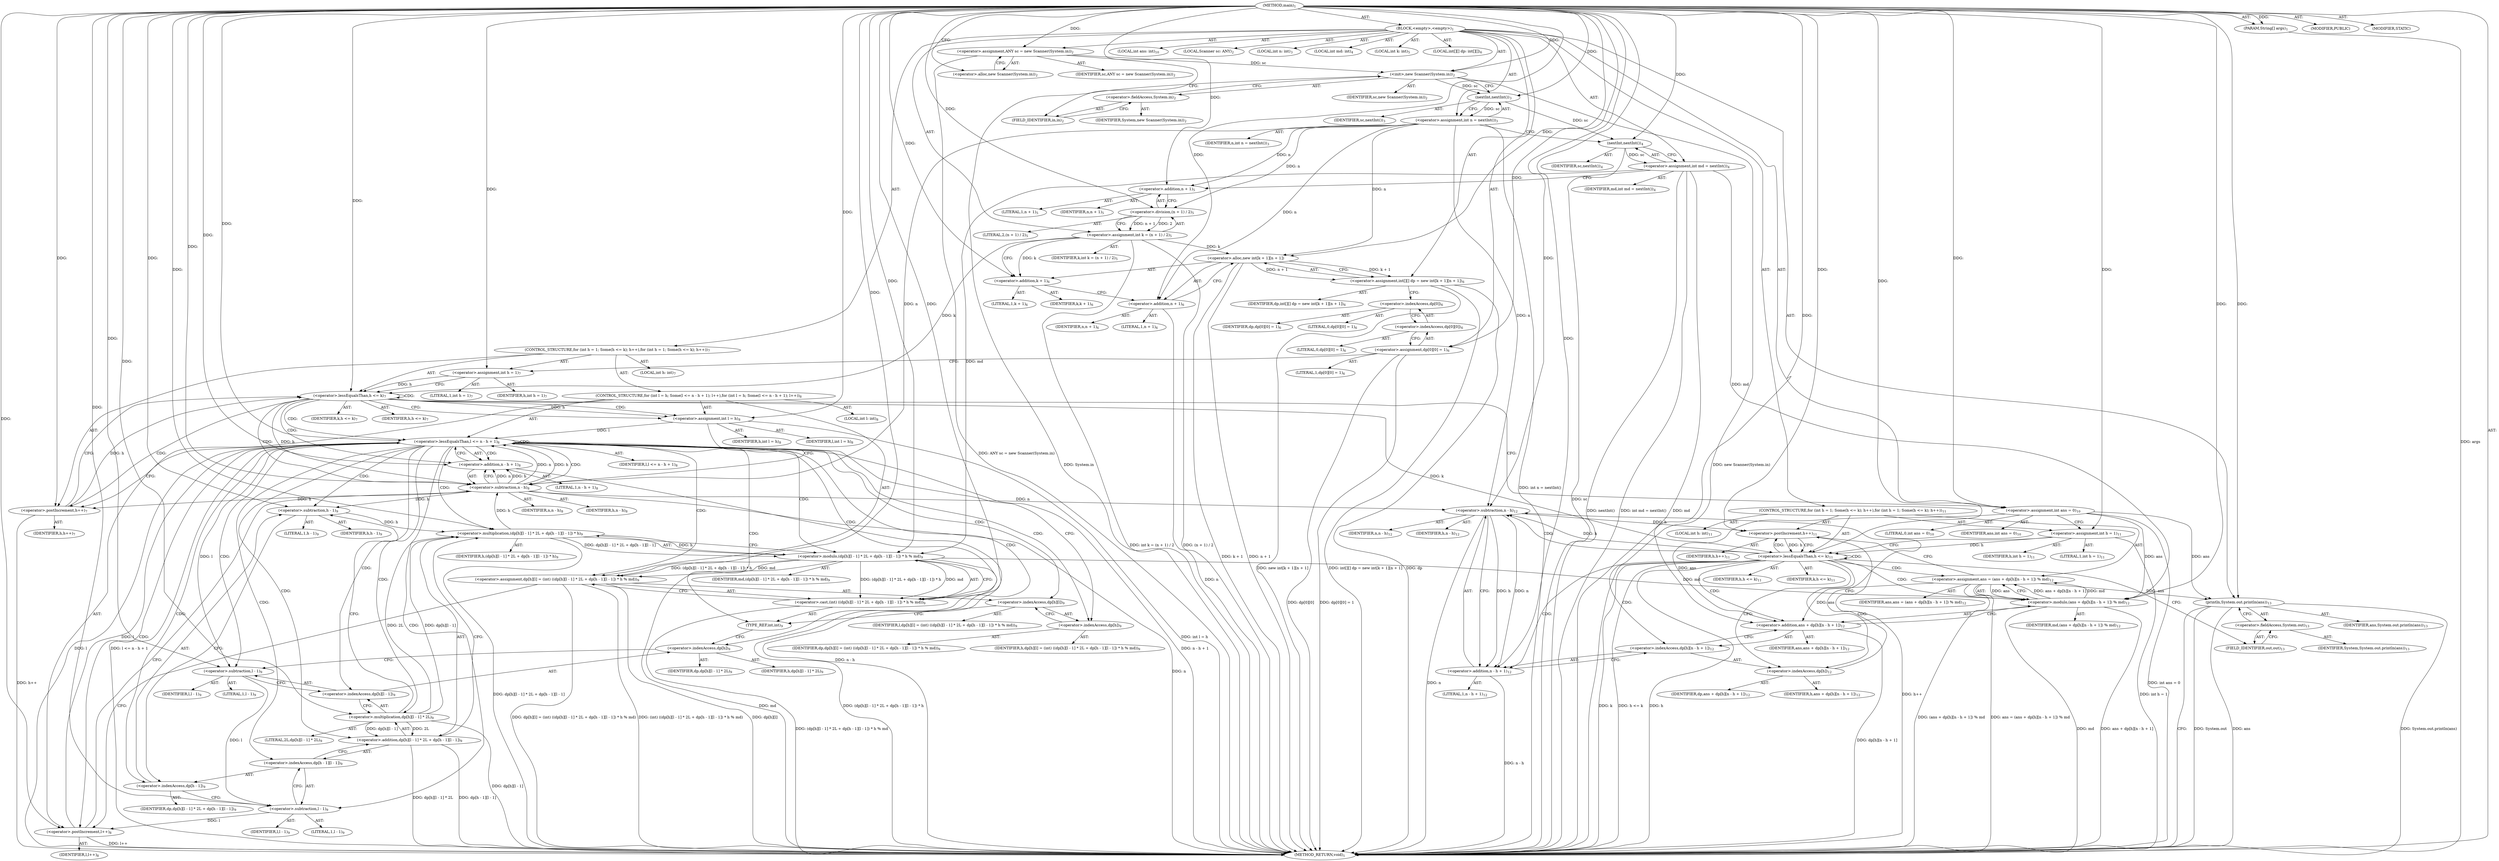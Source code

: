 digraph "main" {  
"19" [label = <(METHOD,main)<SUB>1</SUB>> ]
"20" [label = <(PARAM,String[] args)<SUB>1</SUB>> ]
"21" [label = <(BLOCK,&lt;empty&gt;,&lt;empty&gt;)<SUB>1</SUB>> ]
"4" [label = <(LOCAL,Scanner sc: ANY)<SUB>2</SUB>> ]
"22" [label = <(&lt;operator&gt;.assignment,ANY sc = new Scanner(System.in))<SUB>2</SUB>> ]
"23" [label = <(IDENTIFIER,sc,ANY sc = new Scanner(System.in))<SUB>2</SUB>> ]
"24" [label = <(&lt;operator&gt;.alloc,new Scanner(System.in))<SUB>2</SUB>> ]
"25" [label = <(&lt;init&gt;,new Scanner(System.in))<SUB>2</SUB>> ]
"3" [label = <(IDENTIFIER,sc,new Scanner(System.in))<SUB>2</SUB>> ]
"26" [label = <(&lt;operator&gt;.fieldAccess,System.in)<SUB>2</SUB>> ]
"27" [label = <(IDENTIFIER,System,new Scanner(System.in))<SUB>2</SUB>> ]
"28" [label = <(FIELD_IDENTIFIER,in,in)<SUB>2</SUB>> ]
"29" [label = <(LOCAL,int n: int)<SUB>3</SUB>> ]
"30" [label = <(&lt;operator&gt;.assignment,int n = nextInt())<SUB>3</SUB>> ]
"31" [label = <(IDENTIFIER,n,int n = nextInt())<SUB>3</SUB>> ]
"32" [label = <(nextInt,nextInt())<SUB>3</SUB>> ]
"33" [label = <(IDENTIFIER,sc,nextInt())<SUB>3</SUB>> ]
"34" [label = <(LOCAL,int md: int)<SUB>4</SUB>> ]
"35" [label = <(&lt;operator&gt;.assignment,int md = nextInt())<SUB>4</SUB>> ]
"36" [label = <(IDENTIFIER,md,int md = nextInt())<SUB>4</SUB>> ]
"37" [label = <(nextInt,nextInt())<SUB>4</SUB>> ]
"38" [label = <(IDENTIFIER,sc,nextInt())<SUB>4</SUB>> ]
"39" [label = <(LOCAL,int k: int)<SUB>5</SUB>> ]
"40" [label = <(&lt;operator&gt;.assignment,int k = (n + 1) / 2)<SUB>5</SUB>> ]
"41" [label = <(IDENTIFIER,k,int k = (n + 1) / 2)<SUB>5</SUB>> ]
"42" [label = <(&lt;operator&gt;.division,(n + 1) / 2)<SUB>5</SUB>> ]
"43" [label = <(&lt;operator&gt;.addition,n + 1)<SUB>5</SUB>> ]
"44" [label = <(IDENTIFIER,n,n + 1)<SUB>5</SUB>> ]
"45" [label = <(LITERAL,1,n + 1)<SUB>5</SUB>> ]
"46" [label = <(LITERAL,2,(n + 1) / 2)<SUB>5</SUB>> ]
"47" [label = <(LOCAL,int[][] dp: int[][])<SUB>6</SUB>> ]
"48" [label = <(&lt;operator&gt;.assignment,int[][] dp = new int[k + 1][n + 1])<SUB>6</SUB>> ]
"49" [label = <(IDENTIFIER,dp,int[][] dp = new int[k + 1][n + 1])<SUB>6</SUB>> ]
"50" [label = <(&lt;operator&gt;.alloc,new int[k + 1][n + 1])> ]
"51" [label = <(&lt;operator&gt;.addition,k + 1)<SUB>6</SUB>> ]
"52" [label = <(IDENTIFIER,k,k + 1)<SUB>6</SUB>> ]
"53" [label = <(LITERAL,1,k + 1)<SUB>6</SUB>> ]
"54" [label = <(&lt;operator&gt;.addition,n + 1)<SUB>6</SUB>> ]
"55" [label = <(IDENTIFIER,n,n + 1)<SUB>6</SUB>> ]
"56" [label = <(LITERAL,1,n + 1)<SUB>6</SUB>> ]
"57" [label = <(&lt;operator&gt;.assignment,dp[0][0] = 1)<SUB>6</SUB>> ]
"58" [label = <(&lt;operator&gt;.indexAccess,dp[0][0])<SUB>6</SUB>> ]
"59" [label = <(&lt;operator&gt;.indexAccess,dp[0])<SUB>6</SUB>> ]
"60" [label = <(IDENTIFIER,dp,dp[0][0] = 1)<SUB>6</SUB>> ]
"61" [label = <(LITERAL,0,dp[0][0] = 1)<SUB>6</SUB>> ]
"62" [label = <(LITERAL,0,dp[0][0] = 1)<SUB>6</SUB>> ]
"63" [label = <(LITERAL,1,dp[0][0] = 1)<SUB>6</SUB>> ]
"64" [label = <(CONTROL_STRUCTURE,for (int h = 1; Some(h &lt;= k); h++),for (int h = 1; Some(h &lt;= k); h++))<SUB>7</SUB>> ]
"65" [label = <(LOCAL,int h: int)<SUB>7</SUB>> ]
"66" [label = <(&lt;operator&gt;.assignment,int h = 1)<SUB>7</SUB>> ]
"67" [label = <(IDENTIFIER,h,int h = 1)<SUB>7</SUB>> ]
"68" [label = <(LITERAL,1,int h = 1)<SUB>7</SUB>> ]
"69" [label = <(&lt;operator&gt;.lessEqualsThan,h &lt;= k)<SUB>7</SUB>> ]
"70" [label = <(IDENTIFIER,h,h &lt;= k)<SUB>7</SUB>> ]
"71" [label = <(IDENTIFIER,k,h &lt;= k)<SUB>7</SUB>> ]
"72" [label = <(&lt;operator&gt;.postIncrement,h++)<SUB>7</SUB>> ]
"73" [label = <(IDENTIFIER,h,h++)<SUB>7</SUB>> ]
"74" [label = <(CONTROL_STRUCTURE,for (int l = h; Some(l &lt;= n - h + 1); l++),for (int l = h; Some(l &lt;= n - h + 1); l++))<SUB>8</SUB>> ]
"75" [label = <(LOCAL,int l: int)<SUB>8</SUB>> ]
"76" [label = <(&lt;operator&gt;.assignment,int l = h)<SUB>8</SUB>> ]
"77" [label = <(IDENTIFIER,l,int l = h)<SUB>8</SUB>> ]
"78" [label = <(IDENTIFIER,h,int l = h)<SUB>8</SUB>> ]
"79" [label = <(&lt;operator&gt;.lessEqualsThan,l &lt;= n - h + 1)<SUB>8</SUB>> ]
"80" [label = <(IDENTIFIER,l,l &lt;= n - h + 1)<SUB>8</SUB>> ]
"81" [label = <(&lt;operator&gt;.addition,n - h + 1)<SUB>8</SUB>> ]
"82" [label = <(&lt;operator&gt;.subtraction,n - h)<SUB>8</SUB>> ]
"83" [label = <(IDENTIFIER,n,n - h)<SUB>8</SUB>> ]
"84" [label = <(IDENTIFIER,h,n - h)<SUB>8</SUB>> ]
"85" [label = <(LITERAL,1,n - h + 1)<SUB>8</SUB>> ]
"86" [label = <(&lt;operator&gt;.postIncrement,l++)<SUB>8</SUB>> ]
"87" [label = <(IDENTIFIER,l,l++)<SUB>8</SUB>> ]
"88" [label = <(&lt;operator&gt;.assignment,dp[h][l] = (int) ((dp[h][l - 1] * 2L + dp[h - 1][l - 1]) * h % md))<SUB>9</SUB>> ]
"89" [label = <(&lt;operator&gt;.indexAccess,dp[h][l])<SUB>9</SUB>> ]
"90" [label = <(&lt;operator&gt;.indexAccess,dp[h])<SUB>9</SUB>> ]
"91" [label = <(IDENTIFIER,dp,dp[h][l] = (int) ((dp[h][l - 1] * 2L + dp[h - 1][l - 1]) * h % md))<SUB>9</SUB>> ]
"92" [label = <(IDENTIFIER,h,dp[h][l] = (int) ((dp[h][l - 1] * 2L + dp[h - 1][l - 1]) * h % md))<SUB>9</SUB>> ]
"93" [label = <(IDENTIFIER,l,dp[h][l] = (int) ((dp[h][l - 1] * 2L + dp[h - 1][l - 1]) * h % md))<SUB>9</SUB>> ]
"94" [label = <(&lt;operator&gt;.cast,(int) ((dp[h][l - 1] * 2L + dp[h - 1][l - 1]) * h % md))<SUB>9</SUB>> ]
"95" [label = <(TYPE_REF,int,int)<SUB>9</SUB>> ]
"96" [label = <(&lt;operator&gt;.modulo,(dp[h][l - 1] * 2L + dp[h - 1][l - 1]) * h % md)<SUB>9</SUB>> ]
"97" [label = <(&lt;operator&gt;.multiplication,(dp[h][l - 1] * 2L + dp[h - 1][l - 1]) * h)<SUB>9</SUB>> ]
"98" [label = <(&lt;operator&gt;.addition,dp[h][l - 1] * 2L + dp[h - 1][l - 1])<SUB>9</SUB>> ]
"99" [label = <(&lt;operator&gt;.multiplication,dp[h][l - 1] * 2L)<SUB>9</SUB>> ]
"100" [label = <(&lt;operator&gt;.indexAccess,dp[h][l - 1])<SUB>9</SUB>> ]
"101" [label = <(&lt;operator&gt;.indexAccess,dp[h])<SUB>9</SUB>> ]
"102" [label = <(IDENTIFIER,dp,dp[h][l - 1] * 2L)<SUB>9</SUB>> ]
"103" [label = <(IDENTIFIER,h,dp[h][l - 1] * 2L)<SUB>9</SUB>> ]
"104" [label = <(&lt;operator&gt;.subtraction,l - 1)<SUB>9</SUB>> ]
"105" [label = <(IDENTIFIER,l,l - 1)<SUB>9</SUB>> ]
"106" [label = <(LITERAL,1,l - 1)<SUB>9</SUB>> ]
"107" [label = <(LITERAL,2L,dp[h][l - 1] * 2L)<SUB>9</SUB>> ]
"108" [label = <(&lt;operator&gt;.indexAccess,dp[h - 1][l - 1])<SUB>9</SUB>> ]
"109" [label = <(&lt;operator&gt;.indexAccess,dp[h - 1])<SUB>9</SUB>> ]
"110" [label = <(IDENTIFIER,dp,dp[h][l - 1] * 2L + dp[h - 1][l - 1])<SUB>9</SUB>> ]
"111" [label = <(&lt;operator&gt;.subtraction,h - 1)<SUB>9</SUB>> ]
"112" [label = <(IDENTIFIER,h,h - 1)<SUB>9</SUB>> ]
"113" [label = <(LITERAL,1,h - 1)<SUB>9</SUB>> ]
"114" [label = <(&lt;operator&gt;.subtraction,l - 1)<SUB>9</SUB>> ]
"115" [label = <(IDENTIFIER,l,l - 1)<SUB>9</SUB>> ]
"116" [label = <(LITERAL,1,l - 1)<SUB>9</SUB>> ]
"117" [label = <(IDENTIFIER,h,(dp[h][l - 1] * 2L + dp[h - 1][l - 1]) * h)<SUB>9</SUB>> ]
"118" [label = <(IDENTIFIER,md,(dp[h][l - 1] * 2L + dp[h - 1][l - 1]) * h % md)<SUB>9</SUB>> ]
"119" [label = <(LOCAL,int ans: int)<SUB>10</SUB>> ]
"120" [label = <(&lt;operator&gt;.assignment,int ans = 0)<SUB>10</SUB>> ]
"121" [label = <(IDENTIFIER,ans,int ans = 0)<SUB>10</SUB>> ]
"122" [label = <(LITERAL,0,int ans = 0)<SUB>10</SUB>> ]
"123" [label = <(CONTROL_STRUCTURE,for (int h = 1; Some(h &lt;= k); h++),for (int h = 1; Some(h &lt;= k); h++))<SUB>11</SUB>> ]
"124" [label = <(LOCAL,int h: int)<SUB>11</SUB>> ]
"125" [label = <(&lt;operator&gt;.assignment,int h = 1)<SUB>11</SUB>> ]
"126" [label = <(IDENTIFIER,h,int h = 1)<SUB>11</SUB>> ]
"127" [label = <(LITERAL,1,int h = 1)<SUB>11</SUB>> ]
"128" [label = <(&lt;operator&gt;.lessEqualsThan,h &lt;= k)<SUB>11</SUB>> ]
"129" [label = <(IDENTIFIER,h,h &lt;= k)<SUB>11</SUB>> ]
"130" [label = <(IDENTIFIER,k,h &lt;= k)<SUB>11</SUB>> ]
"131" [label = <(&lt;operator&gt;.postIncrement,h++)<SUB>11</SUB>> ]
"132" [label = <(IDENTIFIER,h,h++)<SUB>11</SUB>> ]
"133" [label = <(&lt;operator&gt;.assignment,ans = (ans + dp[h][n - h + 1]) % md)<SUB>12</SUB>> ]
"134" [label = <(IDENTIFIER,ans,ans = (ans + dp[h][n - h + 1]) % md)<SUB>12</SUB>> ]
"135" [label = <(&lt;operator&gt;.modulo,(ans + dp[h][n - h + 1]) % md)<SUB>12</SUB>> ]
"136" [label = <(&lt;operator&gt;.addition,ans + dp[h][n - h + 1])<SUB>12</SUB>> ]
"137" [label = <(IDENTIFIER,ans,ans + dp[h][n - h + 1])<SUB>12</SUB>> ]
"138" [label = <(&lt;operator&gt;.indexAccess,dp[h][n - h + 1])<SUB>12</SUB>> ]
"139" [label = <(&lt;operator&gt;.indexAccess,dp[h])<SUB>12</SUB>> ]
"140" [label = <(IDENTIFIER,dp,ans + dp[h][n - h + 1])<SUB>12</SUB>> ]
"141" [label = <(IDENTIFIER,h,ans + dp[h][n - h + 1])<SUB>12</SUB>> ]
"142" [label = <(&lt;operator&gt;.addition,n - h + 1)<SUB>12</SUB>> ]
"143" [label = <(&lt;operator&gt;.subtraction,n - h)<SUB>12</SUB>> ]
"144" [label = <(IDENTIFIER,n,n - h)<SUB>12</SUB>> ]
"145" [label = <(IDENTIFIER,h,n - h)<SUB>12</SUB>> ]
"146" [label = <(LITERAL,1,n - h + 1)<SUB>12</SUB>> ]
"147" [label = <(IDENTIFIER,md,(ans + dp[h][n - h + 1]) % md)<SUB>12</SUB>> ]
"148" [label = <(println,System.out.println(ans))<SUB>13</SUB>> ]
"149" [label = <(&lt;operator&gt;.fieldAccess,System.out)<SUB>13</SUB>> ]
"150" [label = <(IDENTIFIER,System,System.out.println(ans))<SUB>13</SUB>> ]
"151" [label = <(FIELD_IDENTIFIER,out,out)<SUB>13</SUB>> ]
"152" [label = <(IDENTIFIER,ans,System.out.println(ans))<SUB>13</SUB>> ]
"153" [label = <(MODIFIER,PUBLIC)> ]
"154" [label = <(MODIFIER,STATIC)> ]
"155" [label = <(METHOD_RETURN,void)<SUB>1</SUB>> ]
  "19" -> "20"  [ label = "AST: "] 
  "19" -> "21"  [ label = "AST: "] 
  "19" -> "153"  [ label = "AST: "] 
  "19" -> "154"  [ label = "AST: "] 
  "19" -> "155"  [ label = "AST: "] 
  "21" -> "4"  [ label = "AST: "] 
  "21" -> "22"  [ label = "AST: "] 
  "21" -> "25"  [ label = "AST: "] 
  "21" -> "29"  [ label = "AST: "] 
  "21" -> "30"  [ label = "AST: "] 
  "21" -> "34"  [ label = "AST: "] 
  "21" -> "35"  [ label = "AST: "] 
  "21" -> "39"  [ label = "AST: "] 
  "21" -> "40"  [ label = "AST: "] 
  "21" -> "47"  [ label = "AST: "] 
  "21" -> "48"  [ label = "AST: "] 
  "21" -> "57"  [ label = "AST: "] 
  "21" -> "64"  [ label = "AST: "] 
  "21" -> "119"  [ label = "AST: "] 
  "21" -> "120"  [ label = "AST: "] 
  "21" -> "123"  [ label = "AST: "] 
  "21" -> "148"  [ label = "AST: "] 
  "22" -> "23"  [ label = "AST: "] 
  "22" -> "24"  [ label = "AST: "] 
  "25" -> "3"  [ label = "AST: "] 
  "25" -> "26"  [ label = "AST: "] 
  "26" -> "27"  [ label = "AST: "] 
  "26" -> "28"  [ label = "AST: "] 
  "30" -> "31"  [ label = "AST: "] 
  "30" -> "32"  [ label = "AST: "] 
  "32" -> "33"  [ label = "AST: "] 
  "35" -> "36"  [ label = "AST: "] 
  "35" -> "37"  [ label = "AST: "] 
  "37" -> "38"  [ label = "AST: "] 
  "40" -> "41"  [ label = "AST: "] 
  "40" -> "42"  [ label = "AST: "] 
  "42" -> "43"  [ label = "AST: "] 
  "42" -> "46"  [ label = "AST: "] 
  "43" -> "44"  [ label = "AST: "] 
  "43" -> "45"  [ label = "AST: "] 
  "48" -> "49"  [ label = "AST: "] 
  "48" -> "50"  [ label = "AST: "] 
  "50" -> "51"  [ label = "AST: "] 
  "50" -> "54"  [ label = "AST: "] 
  "51" -> "52"  [ label = "AST: "] 
  "51" -> "53"  [ label = "AST: "] 
  "54" -> "55"  [ label = "AST: "] 
  "54" -> "56"  [ label = "AST: "] 
  "57" -> "58"  [ label = "AST: "] 
  "57" -> "63"  [ label = "AST: "] 
  "58" -> "59"  [ label = "AST: "] 
  "58" -> "62"  [ label = "AST: "] 
  "59" -> "60"  [ label = "AST: "] 
  "59" -> "61"  [ label = "AST: "] 
  "64" -> "65"  [ label = "AST: "] 
  "64" -> "66"  [ label = "AST: "] 
  "64" -> "69"  [ label = "AST: "] 
  "64" -> "72"  [ label = "AST: "] 
  "64" -> "74"  [ label = "AST: "] 
  "66" -> "67"  [ label = "AST: "] 
  "66" -> "68"  [ label = "AST: "] 
  "69" -> "70"  [ label = "AST: "] 
  "69" -> "71"  [ label = "AST: "] 
  "72" -> "73"  [ label = "AST: "] 
  "74" -> "75"  [ label = "AST: "] 
  "74" -> "76"  [ label = "AST: "] 
  "74" -> "79"  [ label = "AST: "] 
  "74" -> "86"  [ label = "AST: "] 
  "74" -> "88"  [ label = "AST: "] 
  "76" -> "77"  [ label = "AST: "] 
  "76" -> "78"  [ label = "AST: "] 
  "79" -> "80"  [ label = "AST: "] 
  "79" -> "81"  [ label = "AST: "] 
  "81" -> "82"  [ label = "AST: "] 
  "81" -> "85"  [ label = "AST: "] 
  "82" -> "83"  [ label = "AST: "] 
  "82" -> "84"  [ label = "AST: "] 
  "86" -> "87"  [ label = "AST: "] 
  "88" -> "89"  [ label = "AST: "] 
  "88" -> "94"  [ label = "AST: "] 
  "89" -> "90"  [ label = "AST: "] 
  "89" -> "93"  [ label = "AST: "] 
  "90" -> "91"  [ label = "AST: "] 
  "90" -> "92"  [ label = "AST: "] 
  "94" -> "95"  [ label = "AST: "] 
  "94" -> "96"  [ label = "AST: "] 
  "96" -> "97"  [ label = "AST: "] 
  "96" -> "118"  [ label = "AST: "] 
  "97" -> "98"  [ label = "AST: "] 
  "97" -> "117"  [ label = "AST: "] 
  "98" -> "99"  [ label = "AST: "] 
  "98" -> "108"  [ label = "AST: "] 
  "99" -> "100"  [ label = "AST: "] 
  "99" -> "107"  [ label = "AST: "] 
  "100" -> "101"  [ label = "AST: "] 
  "100" -> "104"  [ label = "AST: "] 
  "101" -> "102"  [ label = "AST: "] 
  "101" -> "103"  [ label = "AST: "] 
  "104" -> "105"  [ label = "AST: "] 
  "104" -> "106"  [ label = "AST: "] 
  "108" -> "109"  [ label = "AST: "] 
  "108" -> "114"  [ label = "AST: "] 
  "109" -> "110"  [ label = "AST: "] 
  "109" -> "111"  [ label = "AST: "] 
  "111" -> "112"  [ label = "AST: "] 
  "111" -> "113"  [ label = "AST: "] 
  "114" -> "115"  [ label = "AST: "] 
  "114" -> "116"  [ label = "AST: "] 
  "120" -> "121"  [ label = "AST: "] 
  "120" -> "122"  [ label = "AST: "] 
  "123" -> "124"  [ label = "AST: "] 
  "123" -> "125"  [ label = "AST: "] 
  "123" -> "128"  [ label = "AST: "] 
  "123" -> "131"  [ label = "AST: "] 
  "123" -> "133"  [ label = "AST: "] 
  "125" -> "126"  [ label = "AST: "] 
  "125" -> "127"  [ label = "AST: "] 
  "128" -> "129"  [ label = "AST: "] 
  "128" -> "130"  [ label = "AST: "] 
  "131" -> "132"  [ label = "AST: "] 
  "133" -> "134"  [ label = "AST: "] 
  "133" -> "135"  [ label = "AST: "] 
  "135" -> "136"  [ label = "AST: "] 
  "135" -> "147"  [ label = "AST: "] 
  "136" -> "137"  [ label = "AST: "] 
  "136" -> "138"  [ label = "AST: "] 
  "138" -> "139"  [ label = "AST: "] 
  "138" -> "142"  [ label = "AST: "] 
  "139" -> "140"  [ label = "AST: "] 
  "139" -> "141"  [ label = "AST: "] 
  "142" -> "143"  [ label = "AST: "] 
  "142" -> "146"  [ label = "AST: "] 
  "143" -> "144"  [ label = "AST: "] 
  "143" -> "145"  [ label = "AST: "] 
  "148" -> "149"  [ label = "AST: "] 
  "148" -> "152"  [ label = "AST: "] 
  "149" -> "150"  [ label = "AST: "] 
  "149" -> "151"  [ label = "AST: "] 
  "22" -> "28"  [ label = "CFG: "] 
  "25" -> "32"  [ label = "CFG: "] 
  "30" -> "37"  [ label = "CFG: "] 
  "35" -> "43"  [ label = "CFG: "] 
  "40" -> "51"  [ label = "CFG: "] 
  "48" -> "59"  [ label = "CFG: "] 
  "57" -> "66"  [ label = "CFG: "] 
  "120" -> "125"  [ label = "CFG: "] 
  "148" -> "155"  [ label = "CFG: "] 
  "24" -> "22"  [ label = "CFG: "] 
  "26" -> "25"  [ label = "CFG: "] 
  "32" -> "30"  [ label = "CFG: "] 
  "37" -> "35"  [ label = "CFG: "] 
  "42" -> "40"  [ label = "CFG: "] 
  "50" -> "48"  [ label = "CFG: "] 
  "58" -> "57"  [ label = "CFG: "] 
  "66" -> "69"  [ label = "CFG: "] 
  "69" -> "76"  [ label = "CFG: "] 
  "69" -> "120"  [ label = "CFG: "] 
  "72" -> "69"  [ label = "CFG: "] 
  "125" -> "128"  [ label = "CFG: "] 
  "128" -> "139"  [ label = "CFG: "] 
  "128" -> "151"  [ label = "CFG: "] 
  "131" -> "128"  [ label = "CFG: "] 
  "133" -> "131"  [ label = "CFG: "] 
  "149" -> "148"  [ label = "CFG: "] 
  "28" -> "26"  [ label = "CFG: "] 
  "43" -> "42"  [ label = "CFG: "] 
  "51" -> "54"  [ label = "CFG: "] 
  "54" -> "50"  [ label = "CFG: "] 
  "59" -> "58"  [ label = "CFG: "] 
  "76" -> "82"  [ label = "CFG: "] 
  "79" -> "90"  [ label = "CFG: "] 
  "79" -> "72"  [ label = "CFG: "] 
  "86" -> "82"  [ label = "CFG: "] 
  "88" -> "86"  [ label = "CFG: "] 
  "135" -> "133"  [ label = "CFG: "] 
  "151" -> "149"  [ label = "CFG: "] 
  "81" -> "79"  [ label = "CFG: "] 
  "89" -> "95"  [ label = "CFG: "] 
  "94" -> "88"  [ label = "CFG: "] 
  "136" -> "135"  [ label = "CFG: "] 
  "82" -> "81"  [ label = "CFG: "] 
  "90" -> "89"  [ label = "CFG: "] 
  "95" -> "101"  [ label = "CFG: "] 
  "96" -> "94"  [ label = "CFG: "] 
  "138" -> "136"  [ label = "CFG: "] 
  "97" -> "96"  [ label = "CFG: "] 
  "139" -> "143"  [ label = "CFG: "] 
  "142" -> "138"  [ label = "CFG: "] 
  "98" -> "97"  [ label = "CFG: "] 
  "143" -> "142"  [ label = "CFG: "] 
  "99" -> "111"  [ label = "CFG: "] 
  "108" -> "98"  [ label = "CFG: "] 
  "100" -> "99"  [ label = "CFG: "] 
  "109" -> "114"  [ label = "CFG: "] 
  "114" -> "108"  [ label = "CFG: "] 
  "101" -> "104"  [ label = "CFG: "] 
  "104" -> "100"  [ label = "CFG: "] 
  "111" -> "109"  [ label = "CFG: "] 
  "19" -> "24"  [ label = "CFG: "] 
  "20" -> "155"  [ label = "DDG: args"] 
  "22" -> "155"  [ label = "DDG: ANY sc = new Scanner(System.in)"] 
  "25" -> "155"  [ label = "DDG: System.in"] 
  "25" -> "155"  [ label = "DDG: new Scanner(System.in)"] 
  "30" -> "155"  [ label = "DDG: int n = nextInt()"] 
  "35" -> "155"  [ label = "DDG: md"] 
  "37" -> "155"  [ label = "DDG: sc"] 
  "35" -> "155"  [ label = "DDG: nextInt()"] 
  "35" -> "155"  [ label = "DDG: int md = nextInt()"] 
  "40" -> "155"  [ label = "DDG: (n + 1) / 2"] 
  "40" -> "155"  [ label = "DDG: int k = (n + 1) / 2"] 
  "48" -> "155"  [ label = "DDG: dp"] 
  "50" -> "155"  [ label = "DDG: k + 1"] 
  "54" -> "155"  [ label = "DDG: n"] 
  "50" -> "155"  [ label = "DDG: n + 1"] 
  "48" -> "155"  [ label = "DDG: new int[k + 1][n + 1]"] 
  "48" -> "155"  [ label = "DDG: int[][] dp = new int[k + 1][n + 1]"] 
  "57" -> "155"  [ label = "DDG: dp[0][0]"] 
  "57" -> "155"  [ label = "DDG: dp[0][0] = 1"] 
  "120" -> "155"  [ label = "DDG: int ans = 0"] 
  "125" -> "155"  [ label = "DDG: int h = 1"] 
  "128" -> "155"  [ label = "DDG: h"] 
  "128" -> "155"  [ label = "DDG: k"] 
  "128" -> "155"  [ label = "DDG: h &lt;= k"] 
  "148" -> "155"  [ label = "DDG: System.out"] 
  "148" -> "155"  [ label = "DDG: ans"] 
  "148" -> "155"  [ label = "DDG: System.out.println(ans)"] 
  "143" -> "155"  [ label = "DDG: n"] 
  "142" -> "155"  [ label = "DDG: n - h"] 
  "136" -> "155"  [ label = "DDG: dp[h][n - h + 1]"] 
  "135" -> "155"  [ label = "DDG: ans + dp[h][n - h + 1]"] 
  "135" -> "155"  [ label = "DDG: md"] 
  "133" -> "155"  [ label = "DDG: (ans + dp[h][n - h + 1]) % md"] 
  "133" -> "155"  [ label = "DDG: ans = (ans + dp[h][n - h + 1]) % md"] 
  "131" -> "155"  [ label = "DDG: h++"] 
  "76" -> "155"  [ label = "DDG: int l = h"] 
  "79" -> "155"  [ label = "DDG: l"] 
  "82" -> "155"  [ label = "DDG: n"] 
  "81" -> "155"  [ label = "DDG: n - h"] 
  "79" -> "155"  [ label = "DDG: n - h + 1"] 
  "79" -> "155"  [ label = "DDG: l &lt;= n - h + 1"] 
  "72" -> "155"  [ label = "DDG: h++"] 
  "88" -> "155"  [ label = "DDG: dp[h][l]"] 
  "99" -> "155"  [ label = "DDG: dp[h][l - 1]"] 
  "98" -> "155"  [ label = "DDG: dp[h][l - 1] * 2L"] 
  "98" -> "155"  [ label = "DDG: dp[h - 1][l - 1]"] 
  "97" -> "155"  [ label = "DDG: dp[h][l - 1] * 2L + dp[h - 1][l - 1]"] 
  "96" -> "155"  [ label = "DDG: (dp[h][l - 1] * 2L + dp[h - 1][l - 1]) * h"] 
  "96" -> "155"  [ label = "DDG: md"] 
  "94" -> "155"  [ label = "DDG: (dp[h][l - 1] * 2L + dp[h - 1][l - 1]) * h % md"] 
  "88" -> "155"  [ label = "DDG: (int) ((dp[h][l - 1] * 2L + dp[h - 1][l - 1]) * h % md)"] 
  "88" -> "155"  [ label = "DDG: dp[h][l] = (int) ((dp[h][l - 1] * 2L + dp[h - 1][l - 1]) * h % md)"] 
  "86" -> "155"  [ label = "DDG: l++"] 
  "19" -> "20"  [ label = "DDG: "] 
  "19" -> "22"  [ label = "DDG: "] 
  "32" -> "30"  [ label = "DDG: sc"] 
  "37" -> "35"  [ label = "DDG: sc"] 
  "42" -> "40"  [ label = "DDG: n + 1"] 
  "42" -> "40"  [ label = "DDG: 2"] 
  "50" -> "48"  [ label = "DDG: k + 1"] 
  "50" -> "48"  [ label = "DDG: n + 1"] 
  "19" -> "57"  [ label = "DDG: "] 
  "19" -> "120"  [ label = "DDG: "] 
  "22" -> "25"  [ label = "DDG: sc"] 
  "19" -> "25"  [ label = "DDG: "] 
  "19" -> "66"  [ label = "DDG: "] 
  "19" -> "125"  [ label = "DDG: "] 
  "135" -> "133"  [ label = "DDG: ans + dp[h][n - h + 1]"] 
  "135" -> "133"  [ label = "DDG: md"] 
  "120" -> "148"  [ label = "DDG: ans"] 
  "133" -> "148"  [ label = "DDG: ans"] 
  "19" -> "148"  [ label = "DDG: "] 
  "25" -> "32"  [ label = "DDG: sc"] 
  "19" -> "32"  [ label = "DDG: "] 
  "32" -> "37"  [ label = "DDG: sc"] 
  "19" -> "37"  [ label = "DDG: "] 
  "30" -> "42"  [ label = "DDG: n"] 
  "19" -> "42"  [ label = "DDG: "] 
  "40" -> "50"  [ label = "DDG: k"] 
  "19" -> "50"  [ label = "DDG: "] 
  "30" -> "50"  [ label = "DDG: n"] 
  "66" -> "69"  [ label = "DDG: h"] 
  "72" -> "69"  [ label = "DDG: h"] 
  "19" -> "69"  [ label = "DDG: "] 
  "40" -> "69"  [ label = "DDG: k"] 
  "82" -> "72"  [ label = "DDG: h"] 
  "19" -> "72"  [ label = "DDG: "] 
  "69" -> "76"  [ label = "DDG: h"] 
  "19" -> "76"  [ label = "DDG: "] 
  "19" -> "88"  [ label = "DDG: "] 
  "96" -> "88"  [ label = "DDG: (dp[h][l - 1] * 2L + dp[h - 1][l - 1]) * h"] 
  "96" -> "88"  [ label = "DDG: md"] 
  "125" -> "128"  [ label = "DDG: h"] 
  "131" -> "128"  [ label = "DDG: h"] 
  "19" -> "128"  [ label = "DDG: "] 
  "69" -> "128"  [ label = "DDG: k"] 
  "143" -> "131"  [ label = "DDG: h"] 
  "19" -> "131"  [ label = "DDG: "] 
  "30" -> "43"  [ label = "DDG: n"] 
  "19" -> "43"  [ label = "DDG: "] 
  "40" -> "51"  [ label = "DDG: k"] 
  "19" -> "51"  [ label = "DDG: "] 
  "19" -> "54"  [ label = "DDG: "] 
  "30" -> "54"  [ label = "DDG: n"] 
  "76" -> "79"  [ label = "DDG: l"] 
  "86" -> "79"  [ label = "DDG: l"] 
  "19" -> "79"  [ label = "DDG: "] 
  "82" -> "79"  [ label = "DDG: n"] 
  "82" -> "79"  [ label = "DDG: h"] 
  "114" -> "86"  [ label = "DDG: l"] 
  "19" -> "86"  [ label = "DDG: "] 
  "120" -> "135"  [ label = "DDG: ans"] 
  "133" -> "135"  [ label = "DDG: ans"] 
  "19" -> "135"  [ label = "DDG: "] 
  "35" -> "135"  [ label = "DDG: md"] 
  "96" -> "135"  [ label = "DDG: md"] 
  "82" -> "81"  [ label = "DDG: n"] 
  "82" -> "81"  [ label = "DDG: h"] 
  "19" -> "81"  [ label = "DDG: "] 
  "19" -> "94"  [ label = "DDG: "] 
  "96" -> "94"  [ label = "DDG: (dp[h][l - 1] * 2L + dp[h - 1][l - 1]) * h"] 
  "96" -> "94"  [ label = "DDG: md"] 
  "120" -> "136"  [ label = "DDG: ans"] 
  "133" -> "136"  [ label = "DDG: ans"] 
  "19" -> "136"  [ label = "DDG: "] 
  "19" -> "82"  [ label = "DDG: "] 
  "30" -> "82"  [ label = "DDG: n"] 
  "97" -> "82"  [ label = "DDG: h"] 
  "69" -> "82"  [ label = "DDG: h"] 
  "97" -> "96"  [ label = "DDG: dp[h][l - 1] * 2L + dp[h - 1][l - 1]"] 
  "97" -> "96"  [ label = "DDG: h"] 
  "35" -> "96"  [ label = "DDG: md"] 
  "19" -> "96"  [ label = "DDG: "] 
  "99" -> "97"  [ label = "DDG: dp[h][l - 1]"] 
  "99" -> "97"  [ label = "DDG: 2L"] 
  "111" -> "97"  [ label = "DDG: h"] 
  "19" -> "97"  [ label = "DDG: "] 
  "143" -> "142"  [ label = "DDG: n"] 
  "143" -> "142"  [ label = "DDG: h"] 
  "19" -> "142"  [ label = "DDG: "] 
  "99" -> "98"  [ label = "DDG: dp[h][l - 1]"] 
  "99" -> "98"  [ label = "DDG: 2L"] 
  "82" -> "143"  [ label = "DDG: n"] 
  "19" -> "143"  [ label = "DDG: "] 
  "30" -> "143"  [ label = "DDG: n"] 
  "128" -> "143"  [ label = "DDG: h"] 
  "19" -> "99"  [ label = "DDG: "] 
  "104" -> "114"  [ label = "DDG: l"] 
  "19" -> "114"  [ label = "DDG: "] 
  "79" -> "104"  [ label = "DDG: l"] 
  "19" -> "104"  [ label = "DDG: "] 
  "82" -> "111"  [ label = "DDG: h"] 
  "19" -> "111"  [ label = "DDG: "] 
  "69" -> "81"  [ label = "CDG: "] 
  "69" -> "72"  [ label = "CDG: "] 
  "69" -> "69"  [ label = "CDG: "] 
  "69" -> "76"  [ label = "CDG: "] 
  "69" -> "82"  [ label = "CDG: "] 
  "69" -> "79"  [ label = "CDG: "] 
  "128" -> "136"  [ label = "CDG: "] 
  "128" -> "128"  [ label = "CDG: "] 
  "128" -> "131"  [ label = "CDG: "] 
  "128" -> "142"  [ label = "CDG: "] 
  "128" -> "138"  [ label = "CDG: "] 
  "128" -> "143"  [ label = "CDG: "] 
  "128" -> "135"  [ label = "CDG: "] 
  "128" -> "139"  [ label = "CDG: "] 
  "128" -> "133"  [ label = "CDG: "] 
  "79" -> "94"  [ label = "CDG: "] 
  "79" -> "96"  [ label = "CDG: "] 
  "79" -> "89"  [ label = "CDG: "] 
  "79" -> "98"  [ label = "CDG: "] 
  "79" -> "99"  [ label = "CDG: "] 
  "79" -> "81"  [ label = "CDG: "] 
  "79" -> "114"  [ label = "CDG: "] 
  "79" -> "104"  [ label = "CDG: "] 
  "79" -> "95"  [ label = "CDG: "] 
  "79" -> "97"  [ label = "CDG: "] 
  "79" -> "82"  [ label = "CDG: "] 
  "79" -> "101"  [ label = "CDG: "] 
  "79" -> "90"  [ label = "CDG: "] 
  "79" -> "79"  [ label = "CDG: "] 
  "79" -> "100"  [ label = "CDG: "] 
  "79" -> "88"  [ label = "CDG: "] 
  "79" -> "108"  [ label = "CDG: "] 
  "79" -> "111"  [ label = "CDG: "] 
  "79" -> "109"  [ label = "CDG: "] 
  "79" -> "86"  [ label = "CDG: "] 
}
